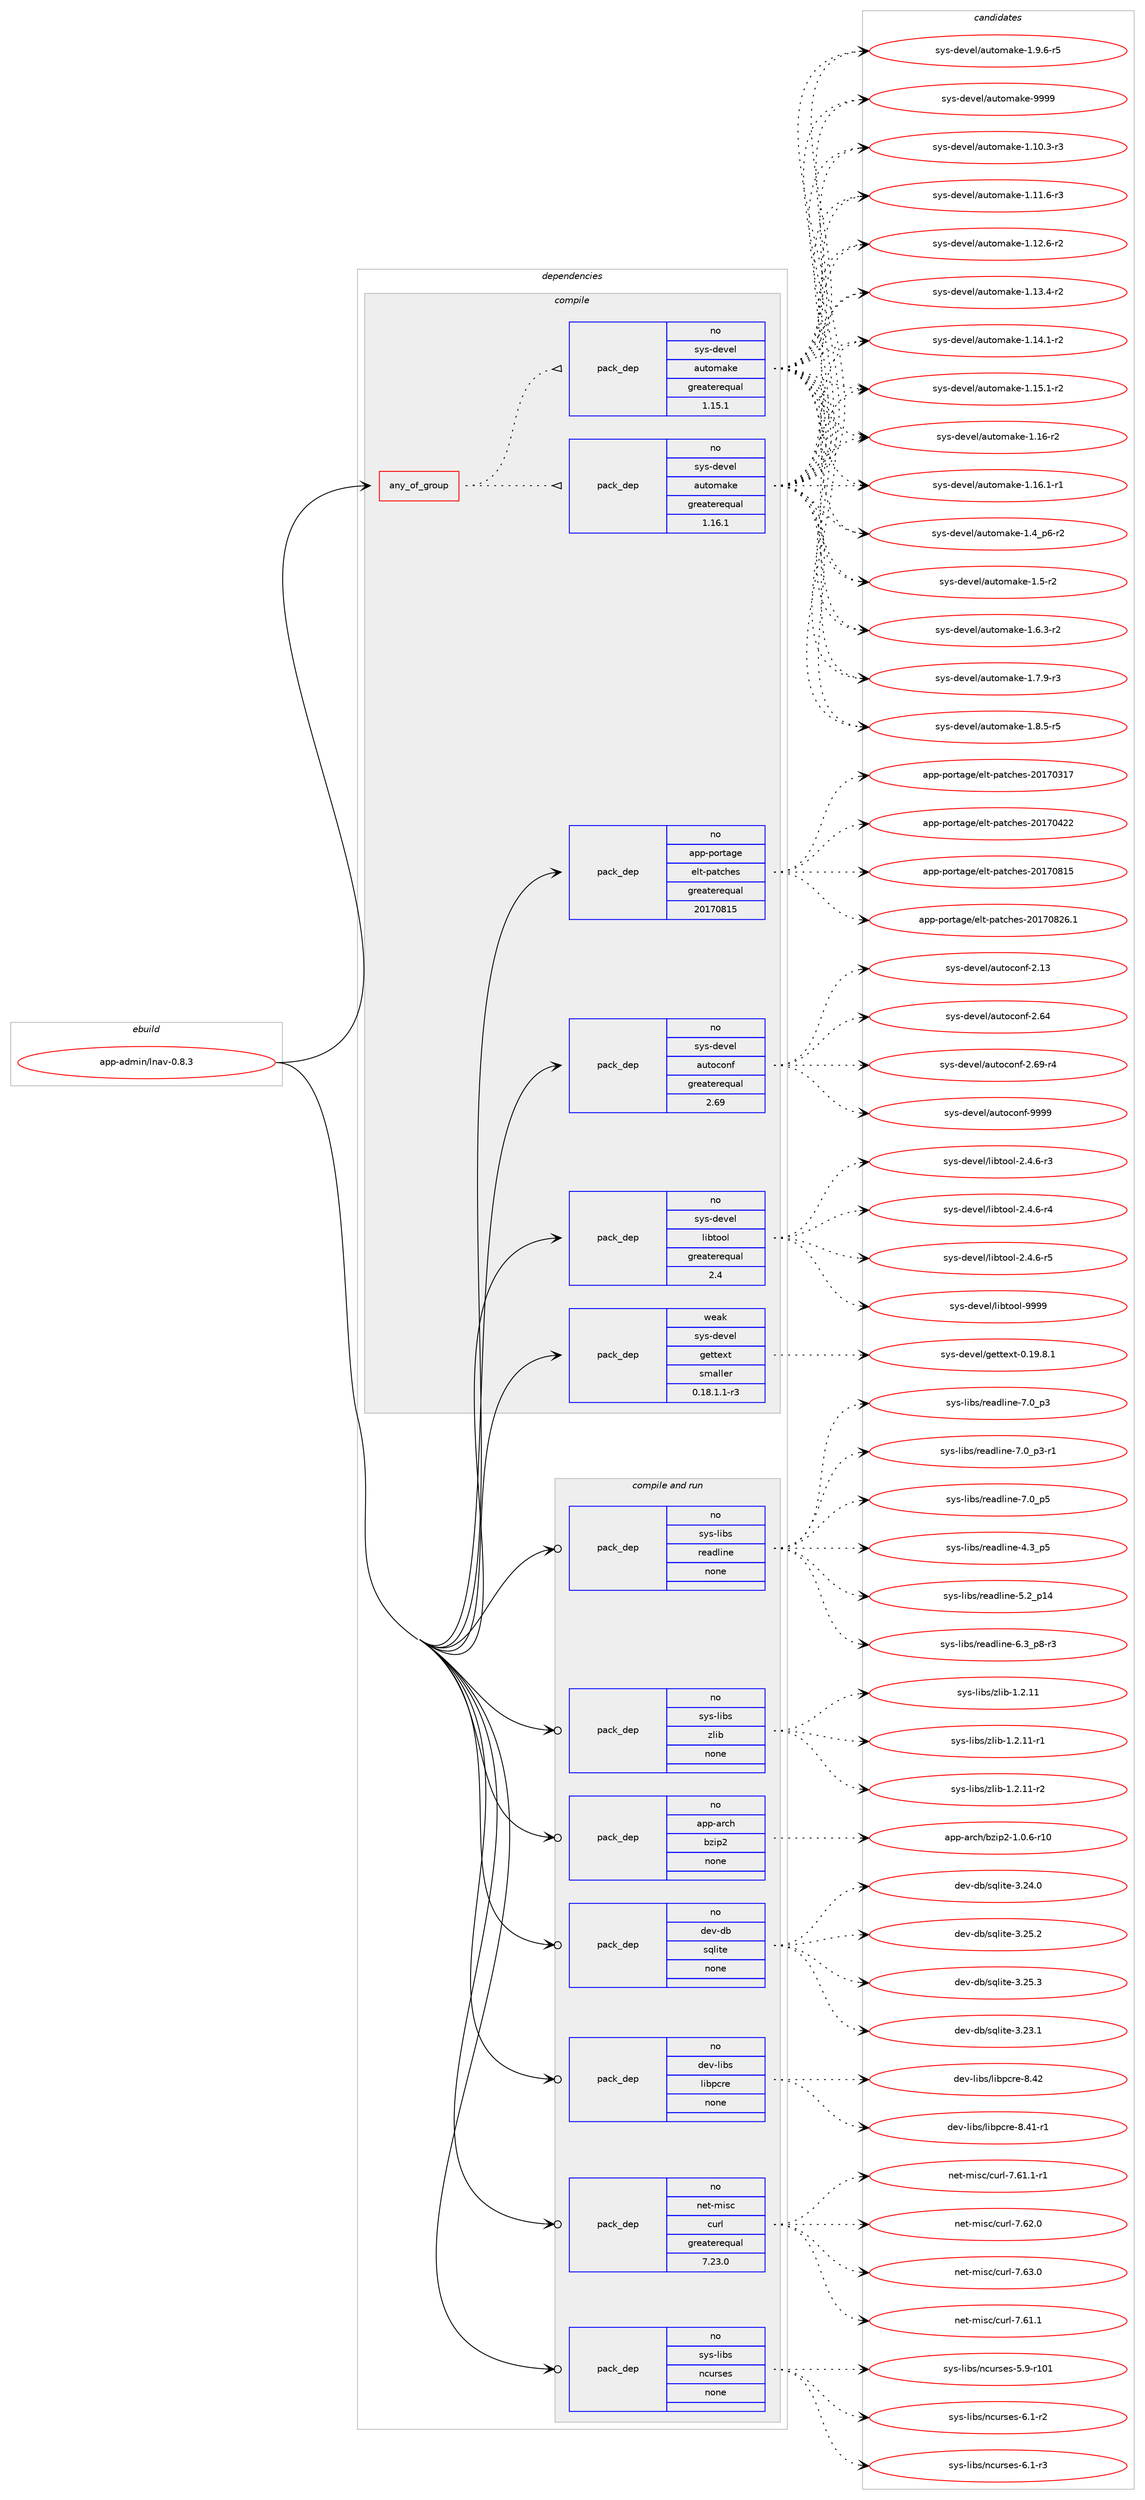digraph prolog {

# *************
# Graph options
# *************

newrank=true;
concentrate=true;
compound=true;
graph [rankdir=LR,fontname=Helvetica,fontsize=10,ranksep=1.5];#, ranksep=2.5, nodesep=0.2];
edge  [arrowhead=vee];
node  [fontname=Helvetica,fontsize=10];

# **********
# The ebuild
# **********

subgraph cluster_leftcol {
color=gray;
rank=same;
label=<<i>ebuild</i>>;
id [label="app-admin/lnav-0.8.3", color=red, width=4, href="../app-admin/lnav-0.8.3.svg"];
}

# ****************
# The dependencies
# ****************

subgraph cluster_midcol {
color=gray;
label=<<i>dependencies</i>>;
subgraph cluster_compile {
fillcolor="#eeeeee";
style=filled;
label=<<i>compile</i>>;
subgraph any48 {
dependency653 [label=<<TABLE BORDER="0" CELLBORDER="1" CELLSPACING="0" CELLPADDING="4"><TR><TD CELLPADDING="10">any_of_group</TD></TR></TABLE>>, shape=none, color=red];subgraph pack523 {
dependency654 [label=<<TABLE BORDER="0" CELLBORDER="1" CELLSPACING="0" CELLPADDING="4" WIDTH="220"><TR><TD ROWSPAN="6" CELLPADDING="30">pack_dep</TD></TR><TR><TD WIDTH="110">no</TD></TR><TR><TD>sys-devel</TD></TR><TR><TD>automake</TD></TR><TR><TD>greaterequal</TD></TR><TR><TD>1.16.1</TD></TR></TABLE>>, shape=none, color=blue];
}
dependency653:e -> dependency654:w [weight=20,style="dotted",arrowhead="oinv"];
subgraph pack524 {
dependency655 [label=<<TABLE BORDER="0" CELLBORDER="1" CELLSPACING="0" CELLPADDING="4" WIDTH="220"><TR><TD ROWSPAN="6" CELLPADDING="30">pack_dep</TD></TR><TR><TD WIDTH="110">no</TD></TR><TR><TD>sys-devel</TD></TR><TR><TD>automake</TD></TR><TR><TD>greaterequal</TD></TR><TR><TD>1.15.1</TD></TR></TABLE>>, shape=none, color=blue];
}
dependency653:e -> dependency655:w [weight=20,style="dotted",arrowhead="oinv"];
}
id:e -> dependency653:w [weight=20,style="solid",arrowhead="vee"];
subgraph pack525 {
dependency656 [label=<<TABLE BORDER="0" CELLBORDER="1" CELLSPACING="0" CELLPADDING="4" WIDTH="220"><TR><TD ROWSPAN="6" CELLPADDING="30">pack_dep</TD></TR><TR><TD WIDTH="110">no</TD></TR><TR><TD>app-portage</TD></TR><TR><TD>elt-patches</TD></TR><TR><TD>greaterequal</TD></TR><TR><TD>20170815</TD></TR></TABLE>>, shape=none, color=blue];
}
id:e -> dependency656:w [weight=20,style="solid",arrowhead="vee"];
subgraph pack526 {
dependency657 [label=<<TABLE BORDER="0" CELLBORDER="1" CELLSPACING="0" CELLPADDING="4" WIDTH="220"><TR><TD ROWSPAN="6" CELLPADDING="30">pack_dep</TD></TR><TR><TD WIDTH="110">no</TD></TR><TR><TD>sys-devel</TD></TR><TR><TD>autoconf</TD></TR><TR><TD>greaterequal</TD></TR><TR><TD>2.69</TD></TR></TABLE>>, shape=none, color=blue];
}
id:e -> dependency657:w [weight=20,style="solid",arrowhead="vee"];
subgraph pack527 {
dependency658 [label=<<TABLE BORDER="0" CELLBORDER="1" CELLSPACING="0" CELLPADDING="4" WIDTH="220"><TR><TD ROWSPAN="6" CELLPADDING="30">pack_dep</TD></TR><TR><TD WIDTH="110">no</TD></TR><TR><TD>sys-devel</TD></TR><TR><TD>libtool</TD></TR><TR><TD>greaterequal</TD></TR><TR><TD>2.4</TD></TR></TABLE>>, shape=none, color=blue];
}
id:e -> dependency658:w [weight=20,style="solid",arrowhead="vee"];
subgraph pack528 {
dependency659 [label=<<TABLE BORDER="0" CELLBORDER="1" CELLSPACING="0" CELLPADDING="4" WIDTH="220"><TR><TD ROWSPAN="6" CELLPADDING="30">pack_dep</TD></TR><TR><TD WIDTH="110">weak</TD></TR><TR><TD>sys-devel</TD></TR><TR><TD>gettext</TD></TR><TR><TD>smaller</TD></TR><TR><TD>0.18.1.1-r3</TD></TR></TABLE>>, shape=none, color=blue];
}
id:e -> dependency659:w [weight=20,style="solid",arrowhead="vee"];
}
subgraph cluster_compileandrun {
fillcolor="#eeeeee";
style=filled;
label=<<i>compile and run</i>>;
subgraph pack529 {
dependency660 [label=<<TABLE BORDER="0" CELLBORDER="1" CELLSPACING="0" CELLPADDING="4" WIDTH="220"><TR><TD ROWSPAN="6" CELLPADDING="30">pack_dep</TD></TR><TR><TD WIDTH="110">no</TD></TR><TR><TD>app-arch</TD></TR><TR><TD>bzip2</TD></TR><TR><TD>none</TD></TR><TR><TD></TD></TR></TABLE>>, shape=none, color=blue];
}
id:e -> dependency660:w [weight=20,style="solid",arrowhead="odotvee"];
subgraph pack530 {
dependency661 [label=<<TABLE BORDER="0" CELLBORDER="1" CELLSPACING="0" CELLPADDING="4" WIDTH="220"><TR><TD ROWSPAN="6" CELLPADDING="30">pack_dep</TD></TR><TR><TD WIDTH="110">no</TD></TR><TR><TD>dev-db</TD></TR><TR><TD>sqlite</TD></TR><TR><TD>none</TD></TR><TR><TD></TD></TR></TABLE>>, shape=none, color=blue];
}
id:e -> dependency661:w [weight=20,style="solid",arrowhead="odotvee"];
subgraph pack531 {
dependency662 [label=<<TABLE BORDER="0" CELLBORDER="1" CELLSPACING="0" CELLPADDING="4" WIDTH="220"><TR><TD ROWSPAN="6" CELLPADDING="30">pack_dep</TD></TR><TR><TD WIDTH="110">no</TD></TR><TR><TD>dev-libs</TD></TR><TR><TD>libpcre</TD></TR><TR><TD>none</TD></TR><TR><TD></TD></TR></TABLE>>, shape=none, color=blue];
}
id:e -> dependency662:w [weight=20,style="solid",arrowhead="odotvee"];
subgraph pack532 {
dependency663 [label=<<TABLE BORDER="0" CELLBORDER="1" CELLSPACING="0" CELLPADDING="4" WIDTH="220"><TR><TD ROWSPAN="6" CELLPADDING="30">pack_dep</TD></TR><TR><TD WIDTH="110">no</TD></TR><TR><TD>net-misc</TD></TR><TR><TD>curl</TD></TR><TR><TD>greaterequal</TD></TR><TR><TD>7.23.0</TD></TR></TABLE>>, shape=none, color=blue];
}
id:e -> dependency663:w [weight=20,style="solid",arrowhead="odotvee"];
subgraph pack533 {
dependency664 [label=<<TABLE BORDER="0" CELLBORDER="1" CELLSPACING="0" CELLPADDING="4" WIDTH="220"><TR><TD ROWSPAN="6" CELLPADDING="30">pack_dep</TD></TR><TR><TD WIDTH="110">no</TD></TR><TR><TD>sys-libs</TD></TR><TR><TD>ncurses</TD></TR><TR><TD>none</TD></TR><TR><TD></TD></TR></TABLE>>, shape=none, color=blue];
}
id:e -> dependency664:w [weight=20,style="solid",arrowhead="odotvee"];
subgraph pack534 {
dependency665 [label=<<TABLE BORDER="0" CELLBORDER="1" CELLSPACING="0" CELLPADDING="4" WIDTH="220"><TR><TD ROWSPAN="6" CELLPADDING="30">pack_dep</TD></TR><TR><TD WIDTH="110">no</TD></TR><TR><TD>sys-libs</TD></TR><TR><TD>readline</TD></TR><TR><TD>none</TD></TR><TR><TD></TD></TR></TABLE>>, shape=none, color=blue];
}
id:e -> dependency665:w [weight=20,style="solid",arrowhead="odotvee"];
subgraph pack535 {
dependency666 [label=<<TABLE BORDER="0" CELLBORDER="1" CELLSPACING="0" CELLPADDING="4" WIDTH="220"><TR><TD ROWSPAN="6" CELLPADDING="30">pack_dep</TD></TR><TR><TD WIDTH="110">no</TD></TR><TR><TD>sys-libs</TD></TR><TR><TD>zlib</TD></TR><TR><TD>none</TD></TR><TR><TD></TD></TR></TABLE>>, shape=none, color=blue];
}
id:e -> dependency666:w [weight=20,style="solid",arrowhead="odotvee"];
}
subgraph cluster_run {
fillcolor="#eeeeee";
style=filled;
label=<<i>run</i>>;
}
}

# **************
# The candidates
# **************

subgraph cluster_choices {
rank=same;
color=gray;
label=<<i>candidates</i>>;

subgraph choice523 {
color=black;
nodesep=1;
choice11512111545100101118101108479711711611110997107101454946494846514511451 [label="sys-devel/automake-1.10.3-r3", color=red, width=4,href="../sys-devel/automake-1.10.3-r3.svg"];
choice11512111545100101118101108479711711611110997107101454946494946544511451 [label="sys-devel/automake-1.11.6-r3", color=red, width=4,href="../sys-devel/automake-1.11.6-r3.svg"];
choice11512111545100101118101108479711711611110997107101454946495046544511450 [label="sys-devel/automake-1.12.6-r2", color=red, width=4,href="../sys-devel/automake-1.12.6-r2.svg"];
choice11512111545100101118101108479711711611110997107101454946495146524511450 [label="sys-devel/automake-1.13.4-r2", color=red, width=4,href="../sys-devel/automake-1.13.4-r2.svg"];
choice11512111545100101118101108479711711611110997107101454946495246494511450 [label="sys-devel/automake-1.14.1-r2", color=red, width=4,href="../sys-devel/automake-1.14.1-r2.svg"];
choice11512111545100101118101108479711711611110997107101454946495346494511450 [label="sys-devel/automake-1.15.1-r2", color=red, width=4,href="../sys-devel/automake-1.15.1-r2.svg"];
choice1151211154510010111810110847971171161111099710710145494649544511450 [label="sys-devel/automake-1.16-r2", color=red, width=4,href="../sys-devel/automake-1.16-r2.svg"];
choice11512111545100101118101108479711711611110997107101454946495446494511449 [label="sys-devel/automake-1.16.1-r1", color=red, width=4,href="../sys-devel/automake-1.16.1-r1.svg"];
choice115121115451001011181011084797117116111109971071014549465295112544511450 [label="sys-devel/automake-1.4_p6-r2", color=red, width=4,href="../sys-devel/automake-1.4_p6-r2.svg"];
choice11512111545100101118101108479711711611110997107101454946534511450 [label="sys-devel/automake-1.5-r2", color=red, width=4,href="../sys-devel/automake-1.5-r2.svg"];
choice115121115451001011181011084797117116111109971071014549465446514511450 [label="sys-devel/automake-1.6.3-r2", color=red, width=4,href="../sys-devel/automake-1.6.3-r2.svg"];
choice115121115451001011181011084797117116111109971071014549465546574511451 [label="sys-devel/automake-1.7.9-r3", color=red, width=4,href="../sys-devel/automake-1.7.9-r3.svg"];
choice115121115451001011181011084797117116111109971071014549465646534511453 [label="sys-devel/automake-1.8.5-r5", color=red, width=4,href="../sys-devel/automake-1.8.5-r5.svg"];
choice115121115451001011181011084797117116111109971071014549465746544511453 [label="sys-devel/automake-1.9.6-r5", color=red, width=4,href="../sys-devel/automake-1.9.6-r5.svg"];
choice115121115451001011181011084797117116111109971071014557575757 [label="sys-devel/automake-9999", color=red, width=4,href="../sys-devel/automake-9999.svg"];
dependency654:e -> choice11512111545100101118101108479711711611110997107101454946494846514511451:w [style=dotted,weight="100"];
dependency654:e -> choice11512111545100101118101108479711711611110997107101454946494946544511451:w [style=dotted,weight="100"];
dependency654:e -> choice11512111545100101118101108479711711611110997107101454946495046544511450:w [style=dotted,weight="100"];
dependency654:e -> choice11512111545100101118101108479711711611110997107101454946495146524511450:w [style=dotted,weight="100"];
dependency654:e -> choice11512111545100101118101108479711711611110997107101454946495246494511450:w [style=dotted,weight="100"];
dependency654:e -> choice11512111545100101118101108479711711611110997107101454946495346494511450:w [style=dotted,weight="100"];
dependency654:e -> choice1151211154510010111810110847971171161111099710710145494649544511450:w [style=dotted,weight="100"];
dependency654:e -> choice11512111545100101118101108479711711611110997107101454946495446494511449:w [style=dotted,weight="100"];
dependency654:e -> choice115121115451001011181011084797117116111109971071014549465295112544511450:w [style=dotted,weight="100"];
dependency654:e -> choice11512111545100101118101108479711711611110997107101454946534511450:w [style=dotted,weight="100"];
dependency654:e -> choice115121115451001011181011084797117116111109971071014549465446514511450:w [style=dotted,weight="100"];
dependency654:e -> choice115121115451001011181011084797117116111109971071014549465546574511451:w [style=dotted,weight="100"];
dependency654:e -> choice115121115451001011181011084797117116111109971071014549465646534511453:w [style=dotted,weight="100"];
dependency654:e -> choice115121115451001011181011084797117116111109971071014549465746544511453:w [style=dotted,weight="100"];
dependency654:e -> choice115121115451001011181011084797117116111109971071014557575757:w [style=dotted,weight="100"];
}
subgraph choice524 {
color=black;
nodesep=1;
choice11512111545100101118101108479711711611110997107101454946494846514511451 [label="sys-devel/automake-1.10.3-r3", color=red, width=4,href="../sys-devel/automake-1.10.3-r3.svg"];
choice11512111545100101118101108479711711611110997107101454946494946544511451 [label="sys-devel/automake-1.11.6-r3", color=red, width=4,href="../sys-devel/automake-1.11.6-r3.svg"];
choice11512111545100101118101108479711711611110997107101454946495046544511450 [label="sys-devel/automake-1.12.6-r2", color=red, width=4,href="../sys-devel/automake-1.12.6-r2.svg"];
choice11512111545100101118101108479711711611110997107101454946495146524511450 [label="sys-devel/automake-1.13.4-r2", color=red, width=4,href="../sys-devel/automake-1.13.4-r2.svg"];
choice11512111545100101118101108479711711611110997107101454946495246494511450 [label="sys-devel/automake-1.14.1-r2", color=red, width=4,href="../sys-devel/automake-1.14.1-r2.svg"];
choice11512111545100101118101108479711711611110997107101454946495346494511450 [label="sys-devel/automake-1.15.1-r2", color=red, width=4,href="../sys-devel/automake-1.15.1-r2.svg"];
choice1151211154510010111810110847971171161111099710710145494649544511450 [label="sys-devel/automake-1.16-r2", color=red, width=4,href="../sys-devel/automake-1.16-r2.svg"];
choice11512111545100101118101108479711711611110997107101454946495446494511449 [label="sys-devel/automake-1.16.1-r1", color=red, width=4,href="../sys-devel/automake-1.16.1-r1.svg"];
choice115121115451001011181011084797117116111109971071014549465295112544511450 [label="sys-devel/automake-1.4_p6-r2", color=red, width=4,href="../sys-devel/automake-1.4_p6-r2.svg"];
choice11512111545100101118101108479711711611110997107101454946534511450 [label="sys-devel/automake-1.5-r2", color=red, width=4,href="../sys-devel/automake-1.5-r2.svg"];
choice115121115451001011181011084797117116111109971071014549465446514511450 [label="sys-devel/automake-1.6.3-r2", color=red, width=4,href="../sys-devel/automake-1.6.3-r2.svg"];
choice115121115451001011181011084797117116111109971071014549465546574511451 [label="sys-devel/automake-1.7.9-r3", color=red, width=4,href="../sys-devel/automake-1.7.9-r3.svg"];
choice115121115451001011181011084797117116111109971071014549465646534511453 [label="sys-devel/automake-1.8.5-r5", color=red, width=4,href="../sys-devel/automake-1.8.5-r5.svg"];
choice115121115451001011181011084797117116111109971071014549465746544511453 [label="sys-devel/automake-1.9.6-r5", color=red, width=4,href="../sys-devel/automake-1.9.6-r5.svg"];
choice115121115451001011181011084797117116111109971071014557575757 [label="sys-devel/automake-9999", color=red, width=4,href="../sys-devel/automake-9999.svg"];
dependency655:e -> choice11512111545100101118101108479711711611110997107101454946494846514511451:w [style=dotted,weight="100"];
dependency655:e -> choice11512111545100101118101108479711711611110997107101454946494946544511451:w [style=dotted,weight="100"];
dependency655:e -> choice11512111545100101118101108479711711611110997107101454946495046544511450:w [style=dotted,weight="100"];
dependency655:e -> choice11512111545100101118101108479711711611110997107101454946495146524511450:w [style=dotted,weight="100"];
dependency655:e -> choice11512111545100101118101108479711711611110997107101454946495246494511450:w [style=dotted,weight="100"];
dependency655:e -> choice11512111545100101118101108479711711611110997107101454946495346494511450:w [style=dotted,weight="100"];
dependency655:e -> choice1151211154510010111810110847971171161111099710710145494649544511450:w [style=dotted,weight="100"];
dependency655:e -> choice11512111545100101118101108479711711611110997107101454946495446494511449:w [style=dotted,weight="100"];
dependency655:e -> choice115121115451001011181011084797117116111109971071014549465295112544511450:w [style=dotted,weight="100"];
dependency655:e -> choice11512111545100101118101108479711711611110997107101454946534511450:w [style=dotted,weight="100"];
dependency655:e -> choice115121115451001011181011084797117116111109971071014549465446514511450:w [style=dotted,weight="100"];
dependency655:e -> choice115121115451001011181011084797117116111109971071014549465546574511451:w [style=dotted,weight="100"];
dependency655:e -> choice115121115451001011181011084797117116111109971071014549465646534511453:w [style=dotted,weight="100"];
dependency655:e -> choice115121115451001011181011084797117116111109971071014549465746544511453:w [style=dotted,weight="100"];
dependency655:e -> choice115121115451001011181011084797117116111109971071014557575757:w [style=dotted,weight="100"];
}
subgraph choice525 {
color=black;
nodesep=1;
choice97112112451121111141169710310147101108116451129711699104101115455048495548514955 [label="app-portage/elt-patches-20170317", color=red, width=4,href="../app-portage/elt-patches-20170317.svg"];
choice97112112451121111141169710310147101108116451129711699104101115455048495548525050 [label="app-portage/elt-patches-20170422", color=red, width=4,href="../app-portage/elt-patches-20170422.svg"];
choice97112112451121111141169710310147101108116451129711699104101115455048495548564953 [label="app-portage/elt-patches-20170815", color=red, width=4,href="../app-portage/elt-patches-20170815.svg"];
choice971121124511211111411697103101471011081164511297116991041011154550484955485650544649 [label="app-portage/elt-patches-20170826.1", color=red, width=4,href="../app-portage/elt-patches-20170826.1.svg"];
dependency656:e -> choice97112112451121111141169710310147101108116451129711699104101115455048495548514955:w [style=dotted,weight="100"];
dependency656:e -> choice97112112451121111141169710310147101108116451129711699104101115455048495548525050:w [style=dotted,weight="100"];
dependency656:e -> choice97112112451121111141169710310147101108116451129711699104101115455048495548564953:w [style=dotted,weight="100"];
dependency656:e -> choice971121124511211111411697103101471011081164511297116991041011154550484955485650544649:w [style=dotted,weight="100"];
}
subgraph choice526 {
color=black;
nodesep=1;
choice115121115451001011181011084797117116111991111101024550464951 [label="sys-devel/autoconf-2.13", color=red, width=4,href="../sys-devel/autoconf-2.13.svg"];
choice115121115451001011181011084797117116111991111101024550465452 [label="sys-devel/autoconf-2.64", color=red, width=4,href="../sys-devel/autoconf-2.64.svg"];
choice1151211154510010111810110847971171161119911111010245504654574511452 [label="sys-devel/autoconf-2.69-r4", color=red, width=4,href="../sys-devel/autoconf-2.69-r4.svg"];
choice115121115451001011181011084797117116111991111101024557575757 [label="sys-devel/autoconf-9999", color=red, width=4,href="../sys-devel/autoconf-9999.svg"];
dependency657:e -> choice115121115451001011181011084797117116111991111101024550464951:w [style=dotted,weight="100"];
dependency657:e -> choice115121115451001011181011084797117116111991111101024550465452:w [style=dotted,weight="100"];
dependency657:e -> choice1151211154510010111810110847971171161119911111010245504654574511452:w [style=dotted,weight="100"];
dependency657:e -> choice115121115451001011181011084797117116111991111101024557575757:w [style=dotted,weight="100"];
}
subgraph choice527 {
color=black;
nodesep=1;
choice1151211154510010111810110847108105981161111111084550465246544511451 [label="sys-devel/libtool-2.4.6-r3", color=red, width=4,href="../sys-devel/libtool-2.4.6-r3.svg"];
choice1151211154510010111810110847108105981161111111084550465246544511452 [label="sys-devel/libtool-2.4.6-r4", color=red, width=4,href="../sys-devel/libtool-2.4.6-r4.svg"];
choice1151211154510010111810110847108105981161111111084550465246544511453 [label="sys-devel/libtool-2.4.6-r5", color=red, width=4,href="../sys-devel/libtool-2.4.6-r5.svg"];
choice1151211154510010111810110847108105981161111111084557575757 [label="sys-devel/libtool-9999", color=red, width=4,href="../sys-devel/libtool-9999.svg"];
dependency658:e -> choice1151211154510010111810110847108105981161111111084550465246544511451:w [style=dotted,weight="100"];
dependency658:e -> choice1151211154510010111810110847108105981161111111084550465246544511452:w [style=dotted,weight="100"];
dependency658:e -> choice1151211154510010111810110847108105981161111111084550465246544511453:w [style=dotted,weight="100"];
dependency658:e -> choice1151211154510010111810110847108105981161111111084557575757:w [style=dotted,weight="100"];
}
subgraph choice528 {
color=black;
nodesep=1;
choice1151211154510010111810110847103101116116101120116454846495746564649 [label="sys-devel/gettext-0.19.8.1", color=red, width=4,href="../sys-devel/gettext-0.19.8.1.svg"];
dependency659:e -> choice1151211154510010111810110847103101116116101120116454846495746564649:w [style=dotted,weight="100"];
}
subgraph choice529 {
color=black;
nodesep=1;
choice97112112459711499104479812210511250454946484654451144948 [label="app-arch/bzip2-1.0.6-r10", color=red, width=4,href="../app-arch/bzip2-1.0.6-r10.svg"];
dependency660:e -> choice97112112459711499104479812210511250454946484654451144948:w [style=dotted,weight="100"];
}
subgraph choice530 {
color=black;
nodesep=1;
choice10010111845100984711511310810511610145514650514649 [label="dev-db/sqlite-3.23.1", color=red, width=4,href="../dev-db/sqlite-3.23.1.svg"];
choice10010111845100984711511310810511610145514650524648 [label="dev-db/sqlite-3.24.0", color=red, width=4,href="../dev-db/sqlite-3.24.0.svg"];
choice10010111845100984711511310810511610145514650534650 [label="dev-db/sqlite-3.25.2", color=red, width=4,href="../dev-db/sqlite-3.25.2.svg"];
choice10010111845100984711511310810511610145514650534651 [label="dev-db/sqlite-3.25.3", color=red, width=4,href="../dev-db/sqlite-3.25.3.svg"];
dependency661:e -> choice10010111845100984711511310810511610145514650514649:w [style=dotted,weight="100"];
dependency661:e -> choice10010111845100984711511310810511610145514650524648:w [style=dotted,weight="100"];
dependency661:e -> choice10010111845100984711511310810511610145514650534650:w [style=dotted,weight="100"];
dependency661:e -> choice10010111845100984711511310810511610145514650534651:w [style=dotted,weight="100"];
}
subgraph choice531 {
color=black;
nodesep=1;
choice100101118451081059811547108105981129911410145564652494511449 [label="dev-libs/libpcre-8.41-r1", color=red, width=4,href="../dev-libs/libpcre-8.41-r1.svg"];
choice10010111845108105981154710810598112991141014556465250 [label="dev-libs/libpcre-8.42", color=red, width=4,href="../dev-libs/libpcre-8.42.svg"];
dependency662:e -> choice100101118451081059811547108105981129911410145564652494511449:w [style=dotted,weight="100"];
dependency662:e -> choice10010111845108105981154710810598112991141014556465250:w [style=dotted,weight="100"];
}
subgraph choice532 {
color=black;
nodesep=1;
choice1101011164510910511599479911711410845554654494649 [label="net-misc/curl-7.61.1", color=red, width=4,href="../net-misc/curl-7.61.1.svg"];
choice11010111645109105115994799117114108455546544946494511449 [label="net-misc/curl-7.61.1-r1", color=red, width=4,href="../net-misc/curl-7.61.1-r1.svg"];
choice1101011164510910511599479911711410845554654504648 [label="net-misc/curl-7.62.0", color=red, width=4,href="../net-misc/curl-7.62.0.svg"];
choice1101011164510910511599479911711410845554654514648 [label="net-misc/curl-7.63.0", color=red, width=4,href="../net-misc/curl-7.63.0.svg"];
dependency663:e -> choice1101011164510910511599479911711410845554654494649:w [style=dotted,weight="100"];
dependency663:e -> choice11010111645109105115994799117114108455546544946494511449:w [style=dotted,weight="100"];
dependency663:e -> choice1101011164510910511599479911711410845554654504648:w [style=dotted,weight="100"];
dependency663:e -> choice1101011164510910511599479911711410845554654514648:w [style=dotted,weight="100"];
}
subgraph choice533 {
color=black;
nodesep=1;
choice115121115451081059811547110991171141151011154553465745114494849 [label="sys-libs/ncurses-5.9-r101", color=red, width=4,href="../sys-libs/ncurses-5.9-r101.svg"];
choice11512111545108105981154711099117114115101115455446494511450 [label="sys-libs/ncurses-6.1-r2", color=red, width=4,href="../sys-libs/ncurses-6.1-r2.svg"];
choice11512111545108105981154711099117114115101115455446494511451 [label="sys-libs/ncurses-6.1-r3", color=red, width=4,href="../sys-libs/ncurses-6.1-r3.svg"];
dependency664:e -> choice115121115451081059811547110991171141151011154553465745114494849:w [style=dotted,weight="100"];
dependency664:e -> choice11512111545108105981154711099117114115101115455446494511450:w [style=dotted,weight="100"];
dependency664:e -> choice11512111545108105981154711099117114115101115455446494511451:w [style=dotted,weight="100"];
}
subgraph choice534 {
color=black;
nodesep=1;
choice11512111545108105981154711410197100108105110101455246519511253 [label="sys-libs/readline-4.3_p5", color=red, width=4,href="../sys-libs/readline-4.3_p5.svg"];
choice1151211154510810598115471141019710010810511010145534650951124952 [label="sys-libs/readline-5.2_p14", color=red, width=4,href="../sys-libs/readline-5.2_p14.svg"];
choice115121115451081059811547114101971001081051101014554465195112564511451 [label="sys-libs/readline-6.3_p8-r3", color=red, width=4,href="../sys-libs/readline-6.3_p8-r3.svg"];
choice11512111545108105981154711410197100108105110101455546489511251 [label="sys-libs/readline-7.0_p3", color=red, width=4,href="../sys-libs/readline-7.0_p3.svg"];
choice115121115451081059811547114101971001081051101014555464895112514511449 [label="sys-libs/readline-7.0_p3-r1", color=red, width=4,href="../sys-libs/readline-7.0_p3-r1.svg"];
choice11512111545108105981154711410197100108105110101455546489511253 [label="sys-libs/readline-7.0_p5", color=red, width=4,href="../sys-libs/readline-7.0_p5.svg"];
dependency665:e -> choice11512111545108105981154711410197100108105110101455246519511253:w [style=dotted,weight="100"];
dependency665:e -> choice1151211154510810598115471141019710010810511010145534650951124952:w [style=dotted,weight="100"];
dependency665:e -> choice115121115451081059811547114101971001081051101014554465195112564511451:w [style=dotted,weight="100"];
dependency665:e -> choice11512111545108105981154711410197100108105110101455546489511251:w [style=dotted,weight="100"];
dependency665:e -> choice115121115451081059811547114101971001081051101014555464895112514511449:w [style=dotted,weight="100"];
dependency665:e -> choice11512111545108105981154711410197100108105110101455546489511253:w [style=dotted,weight="100"];
}
subgraph choice535 {
color=black;
nodesep=1;
choice1151211154510810598115471221081059845494650464949 [label="sys-libs/zlib-1.2.11", color=red, width=4,href="../sys-libs/zlib-1.2.11.svg"];
choice11512111545108105981154712210810598454946504649494511449 [label="sys-libs/zlib-1.2.11-r1", color=red, width=4,href="../sys-libs/zlib-1.2.11-r1.svg"];
choice11512111545108105981154712210810598454946504649494511450 [label="sys-libs/zlib-1.2.11-r2", color=red, width=4,href="../sys-libs/zlib-1.2.11-r2.svg"];
dependency666:e -> choice1151211154510810598115471221081059845494650464949:w [style=dotted,weight="100"];
dependency666:e -> choice11512111545108105981154712210810598454946504649494511449:w [style=dotted,weight="100"];
dependency666:e -> choice11512111545108105981154712210810598454946504649494511450:w [style=dotted,weight="100"];
}
}

}
